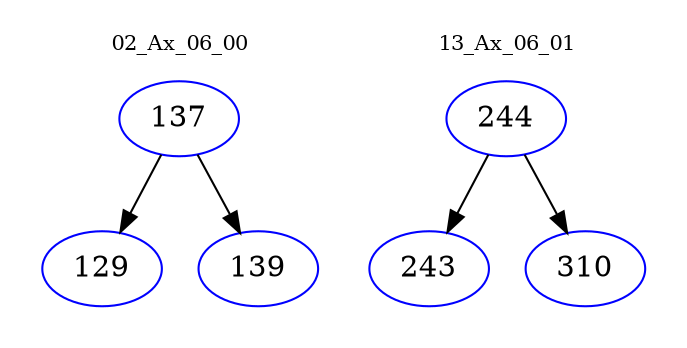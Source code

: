 digraph{
subgraph cluster_0 {
color = white
label = "02_Ax_06_00";
fontsize=10;
T0_137 [label="137", color="blue"]
T0_137 -> T0_129 [color="black"]
T0_129 [label="129", color="blue"]
T0_137 -> T0_139 [color="black"]
T0_139 [label="139", color="blue"]
}
subgraph cluster_1 {
color = white
label = "13_Ax_06_01";
fontsize=10;
T1_244 [label="244", color="blue"]
T1_244 -> T1_243 [color="black"]
T1_243 [label="243", color="blue"]
T1_244 -> T1_310 [color="black"]
T1_310 [label="310", color="blue"]
}
}
